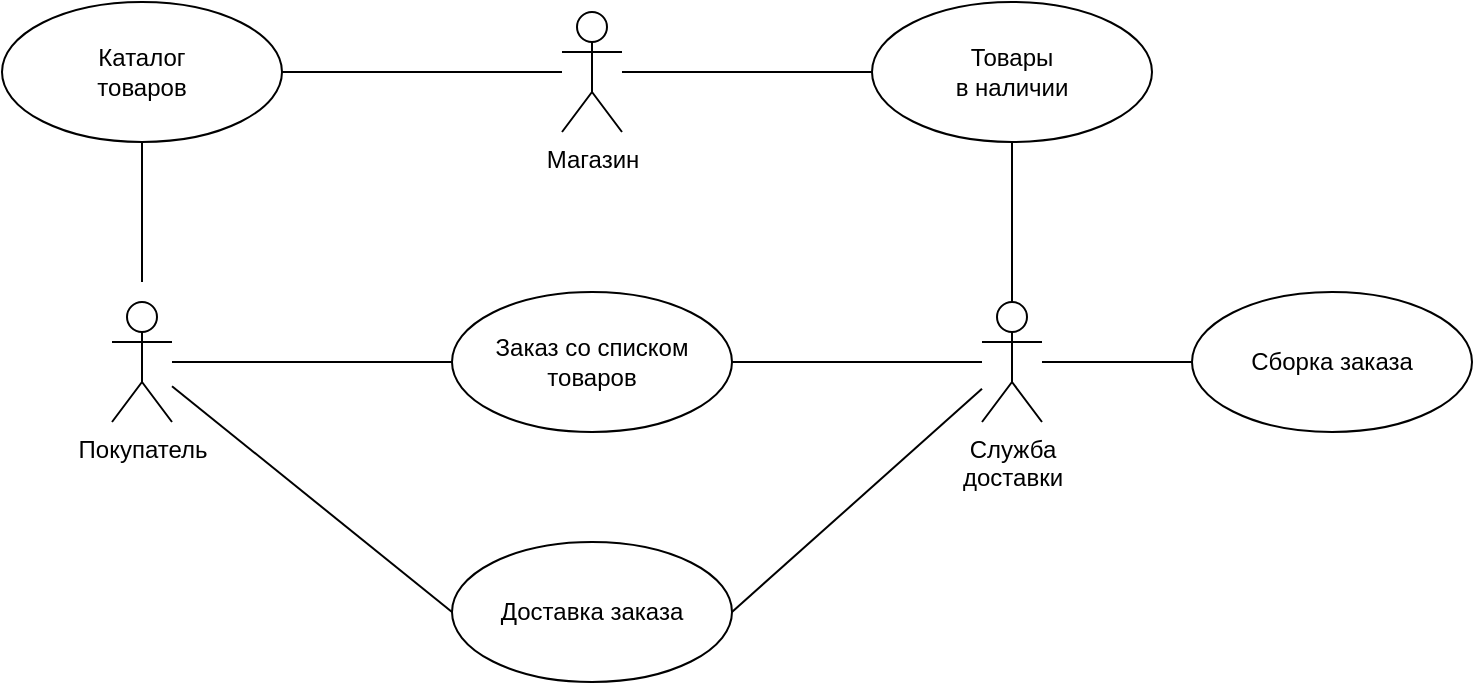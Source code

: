 <mxfile version="20.0.3" type="device" pages="3"><diagram id="8rBysFfT2WHtC3lFrhU-" name="Page-1"><mxGraphModel dx="2062" dy="780" grid="1" gridSize="10" guides="1" tooltips="1" connect="1" arrows="1" fold="1" page="1" pageScale="1" pageWidth="827" pageHeight="1169" math="0" shadow="0"><root><mxCell id="0"/><mxCell id="1" parent="0"/><mxCell id="14Vuzm4qawdLALpruXve-1" value="Покупатель" style="shape=umlActor;verticalLabelPosition=bottom;verticalAlign=top;html=1;outlineConnect=0;" vertex="1" parent="1"><mxGeometry x="90" y="380" width="30" height="60" as="geometry"/></mxCell><mxCell id="14Vuzm4qawdLALpruXve-2" value="&lt;div&gt;Служба&lt;/div&gt;&lt;div&gt;доставки&lt;/div&gt;" style="shape=umlActor;verticalLabelPosition=bottom;verticalAlign=top;html=1;outlineConnect=0;" vertex="1" parent="1"><mxGeometry x="525" y="380" width="30" height="60" as="geometry"/></mxCell><mxCell id="14Vuzm4qawdLALpruXve-3" value="Магазин" style="shape=umlActor;verticalLabelPosition=bottom;verticalAlign=top;html=1;outlineConnect=0;" vertex="1" parent="1"><mxGeometry x="315" y="235" width="30" height="60" as="geometry"/></mxCell><mxCell id="14Vuzm4qawdLALpruXve-8" value="&lt;div&gt;Каталог&lt;/div&gt;&lt;div&gt;товаров&lt;br&gt;&lt;/div&gt;" style="ellipse;whiteSpace=wrap;html=1;" vertex="1" parent="1"><mxGeometry x="35" y="230" width="140" height="70" as="geometry"/></mxCell><mxCell id="14Vuzm4qawdLALpruXve-18" value="" style="endArrow=none;html=1;rounded=0;entryX=0.5;entryY=1;entryDx=0;entryDy=0;" edge="1" parent="1" target="14Vuzm4qawdLALpruXve-8"><mxGeometry width="50" height="50" relative="1" as="geometry"><mxPoint x="105" y="370" as="sourcePoint"/><mxPoint x="190" y="370" as="targetPoint"/></mxGeometry></mxCell><mxCell id="14Vuzm4qawdLALpruXve-21" value="" style="endArrow=none;html=1;rounded=0;entryX=0;entryY=0.5;entryDx=0;entryDy=0;" edge="1" parent="1" source="14Vuzm4qawdLALpruXve-1" target="14Vuzm4qawdLALpruXve-22"><mxGeometry width="50" height="50" relative="1" as="geometry"><mxPoint x="130" y="410" as="sourcePoint"/><mxPoint x="195" y="410" as="targetPoint"/></mxGeometry></mxCell><mxCell id="14Vuzm4qawdLALpruXve-22" value="&lt;div&gt;Заказ со списком&lt;/div&gt;&lt;div&gt;товаров&lt;br&gt;&lt;/div&gt;" style="ellipse;whiteSpace=wrap;html=1;" vertex="1" parent="1"><mxGeometry x="260" y="375" width="140" height="70" as="geometry"/></mxCell><mxCell id="14Vuzm4qawdLALpruXve-23" value="&lt;div&gt;Товары&lt;br&gt;&lt;/div&gt;&lt;div&gt;в наличии&lt;/div&gt;" style="ellipse;whiteSpace=wrap;html=1;" vertex="1" parent="1"><mxGeometry x="470" y="230" width="140" height="70" as="geometry"/></mxCell><mxCell id="14Vuzm4qawdLALpruXve-24" value="" style="endArrow=none;html=1;rounded=0;entryX=0;entryY=0.5;entryDx=0;entryDy=0;" edge="1" parent="1" source="14Vuzm4qawdLALpruXve-3" target="14Vuzm4qawdLALpruXve-23"><mxGeometry width="50" height="50" relative="1" as="geometry"><mxPoint x="140" y="420" as="sourcePoint"/><mxPoint x="190" y="370" as="targetPoint"/></mxGeometry></mxCell><mxCell id="14Vuzm4qawdLALpruXve-25" value="" style="endArrow=none;html=1;rounded=0;entryX=0.5;entryY=1;entryDx=0;entryDy=0;exitX=0.5;exitY=0;exitDx=0;exitDy=0;exitPerimeter=0;" edge="1" parent="1" source="14Vuzm4qawdLALpruXve-2" target="14Vuzm4qawdLALpruXve-23"><mxGeometry width="50" height="50" relative="1" as="geometry"><mxPoint x="140" y="420" as="sourcePoint"/><mxPoint x="190" y="370" as="targetPoint"/></mxGeometry></mxCell><mxCell id="14Vuzm4qawdLALpruXve-27" value="" style="endArrow=none;html=1;rounded=0;entryX=1;entryY=0.5;entryDx=0;entryDy=0;" edge="1" parent="1" source="14Vuzm4qawdLALpruXve-2" target="14Vuzm4qawdLALpruXve-22"><mxGeometry width="50" height="50" relative="1" as="geometry"><mxPoint x="510" y="410" as="sourcePoint"/><mxPoint x="190" y="370" as="targetPoint"/></mxGeometry></mxCell><mxCell id="14Vuzm4qawdLALpruXve-31" value="Доставка заказа" style="ellipse;whiteSpace=wrap;html=1;" vertex="1" parent="1"><mxGeometry x="260" y="500" width="140" height="70" as="geometry"/></mxCell><mxCell id="14Vuzm4qawdLALpruXve-32" value="" style="endArrow=none;html=1;rounded=0;entryX=1;entryY=0.5;entryDx=0;entryDy=0;" edge="1" parent="1" source="14Vuzm4qawdLALpruXve-2" target="14Vuzm4qawdLALpruXve-31"><mxGeometry width="50" height="50" relative="1" as="geometry"><mxPoint x="140" y="420" as="sourcePoint"/><mxPoint x="190" y="370" as="targetPoint"/></mxGeometry></mxCell><mxCell id="14Vuzm4qawdLALpruXve-33" value="" style="endArrow=none;html=1;rounded=0;entryX=0;entryY=0.5;entryDx=0;entryDy=0;" edge="1" parent="1" source="14Vuzm4qawdLALpruXve-1" target="14Vuzm4qawdLALpruXve-31"><mxGeometry width="50" height="50" relative="1" as="geometry"><mxPoint x="535" y="433.393" as="sourcePoint"/><mxPoint x="410" y="545" as="targetPoint"/></mxGeometry></mxCell><mxCell id="14Vuzm4qawdLALpruXve-34" value="Сборка заказа" style="ellipse;whiteSpace=wrap;html=1;" vertex="1" parent="1"><mxGeometry x="630" y="375" width="140" height="70" as="geometry"/></mxCell><mxCell id="14Vuzm4qawdLALpruXve-36" value="" style="endArrow=none;html=1;rounded=0;entryX=0;entryY=0.5;entryDx=0;entryDy=0;" edge="1" parent="1" source="14Vuzm4qawdLALpruXve-2" target="14Vuzm4qawdLALpruXve-34"><mxGeometry width="50" height="50" relative="1" as="geometry"><mxPoint x="560" y="410" as="sourcePoint"/><mxPoint x="190" y="370" as="targetPoint"/></mxGeometry></mxCell><mxCell id="14Vuzm4qawdLALpruXve-37" value="" style="endArrow=none;html=1;rounded=0;exitX=1;exitY=0.5;exitDx=0;exitDy=0;" edge="1" parent="1" source="14Vuzm4qawdLALpruXve-8" target="14Vuzm4qawdLALpruXve-3"><mxGeometry width="50" height="50" relative="1" as="geometry"><mxPoint x="140" y="420" as="sourcePoint"/><mxPoint x="190" y="370" as="targetPoint"/></mxGeometry></mxCell></root></mxGraphModel></diagram><diagram id="angnFUPjomu84wiu-e_D" name="Page-2"><mxGraphModel dx="1178" dy="446" grid="1" gridSize="10" guides="1" tooltips="1" connect="1" arrows="1" fold="1" page="1" pageScale="1" pageWidth="827" pageHeight="1169" math="0" shadow="0"><root><mxCell id="0"/><mxCell id="1" parent="0"/><mxCell id="VgDkhWw2Le8pVVbuOSuZ-1" value="" style="shape=umlActor;verticalLabelPosition=bottom;verticalAlign=top;html=1;outlineConnect=0;" vertex="1" parent="1"><mxGeometry x="65" y="30" width="30" height="60" as="geometry"/></mxCell><mxCell id="VgDkhWw2Le8pVVbuOSuZ-19" value="" style="endArrow=none;dashed=1;html=1;rounded=0;" edge="1" parent="1" target="VgDkhWw2Le8pVVbuOSuZ-1"><mxGeometry width="50" height="50" relative="1" as="geometry"><mxPoint x="80" y="440" as="sourcePoint"/><mxPoint x="250" y="220" as="targetPoint"/></mxGeometry></mxCell><mxCell id="VgDkhWw2Le8pVVbuOSuZ-20" value="&lt;div&gt;Каталог товаров&lt;br&gt;&lt;/div&gt;" style="rounded=0;whiteSpace=wrap;html=1;" vertex="1" parent="1"><mxGeometry x="147.5" y="45" width="105" height="30" as="geometry"/></mxCell><mxCell id="VgDkhWw2Le8pVVbuOSuZ-21" value="" style="endArrow=none;dashed=1;html=1;rounded=0;startArrow=none;" edge="1" parent="1" source="VgDkhWw2Le8pVVbuOSuZ-22"><mxGeometry width="50" height="50" relative="1" as="geometry"><mxPoint x="199.5" y="677.857" as="sourcePoint"/><mxPoint x="199.5" y="75" as="targetPoint"/></mxGeometry></mxCell><mxCell id="VgDkhWw2Le8pVVbuOSuZ-22" value="" style="rounded=0;whiteSpace=wrap;html=1;" vertex="1" parent="1"><mxGeometry x="195" y="120" width="10" height="60" as="geometry"/></mxCell><mxCell id="VgDkhWw2Le8pVVbuOSuZ-23" value="" style="endArrow=none;dashed=1;html=1;rounded=0;" edge="1" parent="1" target="VgDkhWw2Le8pVVbuOSuZ-22"><mxGeometry width="50" height="50" relative="1" as="geometry"><mxPoint x="200" y="440" as="sourcePoint"/><mxPoint x="199.5" y="75" as="targetPoint"/></mxGeometry></mxCell><mxCell id="VgDkhWw2Le8pVVbuOSuZ-24" value="" style="endArrow=classic;html=1;rounded=0;entryX=0;entryY=0;entryDx=0;entryDy=0;" edge="1" parent="1" target="VgDkhWw2Le8pVVbuOSuZ-22"><mxGeometry width="50" height="50" relative="1" as="geometry"><mxPoint x="80" y="120" as="sourcePoint"/><mxPoint x="240" y="180" as="targetPoint"/></mxGeometry></mxCell><mxCell id="VgDkhWw2Le8pVVbuOSuZ-25" value="Поиск товаров" style="text;html=1;align=center;verticalAlign=middle;resizable=0;points=[];autosize=1;strokeColor=none;fillColor=none;" vertex="1" parent="1"><mxGeometry x="85" y="96" width="110" height="30" as="geometry"/></mxCell><mxCell id="nSQ0ay6rEQVLn6DWmO5c-6" value="" style="endArrow=open;endSize=12;dashed=1;html=1;rounded=0;exitX=0;exitY=1;exitDx=0;exitDy=0;" edge="1" parent="1" source="VgDkhWw2Le8pVVbuOSuZ-22"><mxGeometry width="160" relative="1" as="geometry"><mxPoint x="190" y="180" as="sourcePoint"/><mxPoint x="80" y="180" as="targetPoint"/></mxGeometry></mxCell><mxCell id="nSQ0ay6rEQVLn6DWmO5c-7" value="Блок приема заказов" style="rounded=0;whiteSpace=wrap;html=1;" vertex="1" parent="1"><mxGeometry x="270" y="45" width="105" height="30" as="geometry"/></mxCell><mxCell id="nSQ0ay6rEQVLn6DWmO5c-8" value="" style="endArrow=none;dashed=1;html=1;rounded=0;" edge="1" parent="1"><mxGeometry width="50" height="50" relative="1" as="geometry"><mxPoint x="320" y="440" as="sourcePoint"/><mxPoint x="320.472" y="75" as="targetPoint"/></mxGeometry></mxCell><mxCell id="nSQ0ay6rEQVLn6DWmO5c-9" value="" style="endArrow=classic;html=1;rounded=0;entryX=0;entryY=0;entryDx=0;entryDy=0;" edge="1" parent="1" target="nSQ0ay6rEQVLn6DWmO5c-12"><mxGeometry width="50" height="50" relative="1" as="geometry"><mxPoint x="80" y="200" as="sourcePoint"/><mxPoint x="320" y="200" as="targetPoint"/></mxGeometry></mxCell><mxCell id="nSQ0ay6rEQVLn6DWmO5c-10" value="Отправка заказа" style="text;html=1;align=center;verticalAlign=middle;resizable=0;points=[];autosize=1;strokeColor=none;fillColor=none;" vertex="1" parent="1"><mxGeometry x="200" y="175" width="120" height="30" as="geometry"/></mxCell><mxCell id="nSQ0ay6rEQVLn6DWmO5c-12" value="" style="rounded=0;whiteSpace=wrap;html=1;" vertex="1" parent="1"><mxGeometry x="315.5" y="200" width="10" height="70" as="geometry"/></mxCell><mxCell id="nSQ0ay6rEQVLn6DWmO5c-13" value="&lt;div&gt;Создать&lt;/div&gt;&lt;div&gt;заказ&lt;/div&gt;" style="rounded=0;whiteSpace=wrap;html=1;" vertex="1" parent="1"><mxGeometry x="389" y="45" width="50" height="30" as="geometry"/></mxCell><mxCell id="nSQ0ay6rEQVLn6DWmO5c-14" value="" style="endArrow=none;dashed=1;html=1;rounded=0;startArrow=none;" edge="1" parent="1" source="nSQ0ay6rEQVLn6DWmO5c-15"><mxGeometry width="50" height="50" relative="1" as="geometry"><mxPoint x="413.71" y="569.997" as="sourcePoint"/><mxPoint x="414.182" y="72.14" as="targetPoint"/></mxGeometry></mxCell><mxCell id="nSQ0ay6rEQVLn6DWmO5c-15" value="" style="rounded=0;whiteSpace=wrap;html=1;" vertex="1" parent="1"><mxGeometry x="409" y="210" width="10" height="30" as="geometry"/></mxCell><mxCell id="nSQ0ay6rEQVLn6DWmO5c-16" value="" style="endArrow=none;dashed=1;html=1;rounded=0;" edge="1" parent="1" target="nSQ0ay6rEQVLn6DWmO5c-15"><mxGeometry width="50" height="50" relative="1" as="geometry"><mxPoint x="414" y="440" as="sourcePoint"/><mxPoint x="414.182" y="72.14" as="targetPoint"/></mxGeometry></mxCell><mxCell id="nSQ0ay6rEQVLn6DWmO5c-17" value="" style="endArrow=classic;html=1;rounded=0;entryX=0;entryY=0;entryDx=0;entryDy=0;" edge="1" parent="1" target="nSQ0ay6rEQVLn6DWmO5c-15"><mxGeometry width="50" height="50" relative="1" as="geometry"><mxPoint x="326" y="210" as="sourcePoint"/><mxPoint x="405" y="210" as="targetPoint"/></mxGeometry></mxCell><mxCell id="nSQ0ay6rEQVLn6DWmO5c-18" value="" style="endArrow=open;endSize=12;dashed=1;html=1;rounded=0;exitX=0;exitY=1;exitDx=0;exitDy=0;entryX=1.05;entryY=0.559;entryDx=0;entryDy=0;entryPerimeter=0;" edge="1" parent="1" source="nSQ0ay6rEQVLn6DWmO5c-15" target="nSQ0ay6rEQVLn6DWmO5c-12"><mxGeometry width="160" relative="1" as="geometry"><mxPoint x="205" y="190" as="sourcePoint"/><mxPoint x="90" y="190" as="targetPoint"/></mxGeometry></mxCell><mxCell id="nSQ0ay6rEQVLn6DWmO5c-19" value="Служба доставки" style="rounded=0;whiteSpace=wrap;html=1;" vertex="1" parent="1"><mxGeometry x="453" y="45" width="56" height="30" as="geometry"/></mxCell><mxCell id="nSQ0ay6rEQVLn6DWmO5c-20" value="" style="endArrow=none;dashed=1;html=1;rounded=0;startArrow=none;entryX=0.5;entryY=1;entryDx=0;entryDy=0;" edge="1" parent="1" source="nSQ0ay6rEQVLn6DWmO5c-21" target="nSQ0ay6rEQVLn6DWmO5c-19"><mxGeometry width="50" height="50" relative="1" as="geometry"><mxPoint x="480" y="596.857" as="sourcePoint"/><mxPoint x="479" y="70" as="targetPoint"/></mxGeometry></mxCell><mxCell id="nSQ0ay6rEQVLn6DWmO5c-21" value="" style="rounded=0;whiteSpace=wrap;html=1;" vertex="1" parent="1"><mxGeometry x="475" y="270" width="10" height="140" as="geometry"/></mxCell><mxCell id="nSQ0ay6rEQVLn6DWmO5c-22" value="" style="endArrow=none;dashed=1;html=1;rounded=0;startArrow=none;entryX=0.5;entryY=1;entryDx=0;entryDy=0;" edge="1" parent="1" target="nSQ0ay6rEQVLn6DWmO5c-21"><mxGeometry width="50" height="50" relative="1" as="geometry"><mxPoint x="480" y="440" as="sourcePoint"/><mxPoint x="479" y="75" as="targetPoint"/></mxGeometry></mxCell><mxCell id="nSQ0ay6rEQVLn6DWmO5c-23" value="Товары в магазине" style="rounded=0;whiteSpace=wrap;html=1;" vertex="1" parent="1"><mxGeometry x="605" y="45" width="70" height="30" as="geometry"/></mxCell><mxCell id="nSQ0ay6rEQVLn6DWmO5c-24" value="" style="endArrow=classic;html=1;rounded=0;entryX=0;entryY=0;entryDx=0;entryDy=0;exitX=1;exitY=1;exitDx=0;exitDy=0;" edge="1" parent="1" source="nSQ0ay6rEQVLn6DWmO5c-12" target="nSQ0ay6rEQVLn6DWmO5c-21"><mxGeometry width="50" height="50" relative="1" as="geometry"><mxPoint x="326" y="271" as="sourcePoint"/><mxPoint x="409" y="271" as="targetPoint"/></mxGeometry></mxCell><mxCell id="nSQ0ay6rEQVLn6DWmO5c-25" value="" style="endArrow=none;dashed=1;html=1;rounded=0;entryX=0.5;entryY=1;entryDx=0;entryDy=0;startArrow=none;" edge="1" parent="1" source="nSQ0ay6rEQVLn6DWmO5c-26" target="nSQ0ay6rEQVLn6DWmO5c-23"><mxGeometry width="50" height="50" relative="1" as="geometry"><mxPoint x="669.71" y="572.857" as="sourcePoint"/><mxPoint x="670.182" y="75" as="targetPoint"/></mxGeometry></mxCell><mxCell id="nSQ0ay6rEQVLn6DWmO5c-26" value="" style="rounded=0;whiteSpace=wrap;html=1;" vertex="1" parent="1"><mxGeometry x="635" y="281" width="10" height="49" as="geometry"/></mxCell><mxCell id="nSQ0ay6rEQVLn6DWmO5c-27" value="" style="endArrow=none;dashed=1;html=1;rounded=0;entryX=0.5;entryY=1;entryDx=0;entryDy=0;" edge="1" parent="1" target="nSQ0ay6rEQVLn6DWmO5c-26"><mxGeometry width="50" height="50" relative="1" as="geometry"><mxPoint x="640" y="440" as="sourcePoint"/><mxPoint x="560" y="75" as="targetPoint"/></mxGeometry></mxCell><mxCell id="nSQ0ay6rEQVLn6DWmO5c-28" value="" style="endArrow=classic;html=1;rounded=0;" edge="1" parent="1"><mxGeometry width="50" height="50" relative="1" as="geometry"><mxPoint x="485" y="281" as="sourcePoint"/><mxPoint x="555" y="281" as="targetPoint"/><Array as="points"><mxPoint x="515" y="281"/></Array></mxGeometry></mxCell><mxCell id="nSQ0ay6rEQVLn6DWmO5c-30" value="Передача заказа" style="text;html=1;align=center;verticalAlign=middle;resizable=0;points=[];autosize=1;strokeColor=none;fillColor=none;" vertex="1" parent="1"><mxGeometry x="345" y="247" width="120" height="30" as="geometry"/></mxCell><mxCell id="nSQ0ay6rEQVLn6DWmO5c-31" value="" style="endArrow=open;endSize=12;dashed=1;html=1;rounded=0;entryX=1.05;entryY=0.559;entryDx=0;entryDy=0;entryPerimeter=0;" edge="1" parent="1"><mxGeometry width="160" relative="1" as="geometry"><mxPoint x="642" y="330" as="sourcePoint"/><mxPoint x="567" y="330" as="targetPoint"/></mxGeometry></mxCell><mxCell id="nSQ0ay6rEQVLn6DWmO5c-32" value="&lt;div&gt;Поиск&lt;/div&gt;&lt;div&gt;товаров в &lt;br&gt;&lt;/div&gt;&lt;div&gt;наличии&lt;br&gt;&lt;/div&gt;" style="text;html=1;align=center;verticalAlign=middle;resizable=0;points=[];autosize=1;strokeColor=none;fillColor=none;" vertex="1" parent="1"><mxGeometry x="557" y="226" width="80" height="60" as="geometry"/></mxCell><mxCell id="nSQ0ay6rEQVLn6DWmO5c-33" value="Сборка заказа" style="rounded=0;whiteSpace=wrap;html=1;" vertex="1" parent="1"><mxGeometry x="534" y="45" width="56" height="30" as="geometry"/></mxCell><mxCell id="nSQ0ay6rEQVLn6DWmO5c-34" value="" style="endArrow=none;dashed=1;html=1;rounded=0;entryX=0.5;entryY=1;entryDx=0;entryDy=0;startArrow=none;" edge="1" parent="1" target="nSQ0ay6rEQVLn6DWmO5c-33"><mxGeometry width="50" height="50" relative="1" as="geometry"><mxPoint x="560" y="440" as="sourcePoint"/><mxPoint x="680" y="85" as="targetPoint"/></mxGeometry></mxCell><mxCell id="nSQ0ay6rEQVLn6DWmO5c-35" value="" style="rounded=0;whiteSpace=wrap;html=1;" vertex="1" parent="1"><mxGeometry x="557" y="281" width="10" height="79" as="geometry"/></mxCell><mxCell id="nSQ0ay6rEQVLn6DWmO5c-36" value="" style="endArrow=classic;html=1;rounded=0;" edge="1" parent="1"><mxGeometry width="50" height="50" relative="1" as="geometry"><mxPoint x="567" y="281" as="sourcePoint"/><mxPoint x="637" y="281" as="targetPoint"/><Array as="points"><mxPoint x="597" y="281"/></Array></mxGeometry></mxCell><mxCell id="nSQ0ay6rEQVLn6DWmO5c-38" value="" style="endArrow=open;endSize=12;dashed=1;html=1;rounded=0;entryX=1.05;entryY=0.559;entryDx=0;entryDy=0;entryPerimeter=0;" edge="1" parent="1"><mxGeometry width="160" relative="1" as="geometry"><mxPoint x="560" y="360" as="sourcePoint"/><mxPoint x="485" y="360" as="targetPoint"/></mxGeometry></mxCell><mxCell id="nSQ0ay6rEQVLn6DWmO5c-40" value="" style="endArrow=open;endSize=12;dashed=1;html=1;rounded=0;exitX=0;exitY=1;exitDx=0;exitDy=0;" edge="1" parent="1" source="nSQ0ay6rEQVLn6DWmO5c-21"><mxGeometry width="160" relative="1" as="geometry"><mxPoint x="570" y="370" as="sourcePoint"/><mxPoint x="80" y="410" as="targetPoint"/></mxGeometry></mxCell><mxCell id="nSQ0ay6rEQVLn6DWmO5c-41" value="&lt;div&gt;список&lt;/div&gt;&lt;div&gt;товаров&lt;/div&gt;" style="text;html=1;align=center;verticalAlign=middle;resizable=0;points=[];autosize=1;strokeColor=none;fillColor=none;" vertex="1" parent="1"><mxGeometry x="485" y="241" width="70" height="40" as="geometry"/></mxCell></root></mxGraphModel></diagram><diagram id="L8dXPR0ymQN-BZB__0WM" name="Page-3"><mxGraphModel dx="2062" dy="780" grid="1" gridSize="10" guides="1" tooltips="1" connect="1" arrows="1" fold="1" page="1" pageScale="1" pageWidth="827" pageHeight="1169" math="0" shadow="0"><root><mxCell id="0"/><mxCell id="1" parent="0"/><mxCell id="vx0MsSQc7HN9Y2ylQe4a-2" value="Product" style="swimlane;fontStyle=1;align=center;verticalAlign=top;childLayout=stackLayout;horizontal=1;startSize=26;horizontalStack=0;resizeParent=1;resizeParentMax=0;resizeLast=0;collapsible=1;marginBottom=0;" vertex="1" parent="1"><mxGeometry x="330" y="290" width="160" height="60" as="geometry"/></mxCell><mxCell id="vx0MsSQc7HN9Y2ylQe4a-3" value="Name: string&#xA;Cost: double&#xA;" style="text;strokeColor=none;fillColor=none;align=left;verticalAlign=top;spacingLeft=4;spacingRight=4;overflow=hidden;rotatable=0;points=[[0,0.5],[1,0.5]];portConstraint=eastwest;" vertex="1" parent="vx0MsSQc7HN9Y2ylQe4a-2"><mxGeometry y="26" width="160" height="34" as="geometry"/></mxCell><mxCell id="vx0MsSQc7HN9Y2ylQe4a-6" value="Order" style="swimlane;fontStyle=1;align=center;verticalAlign=top;childLayout=stackLayout;horizontal=1;startSize=26;horizontalStack=0;resizeParent=1;resizeParentMax=0;resizeLast=0;collapsible=1;marginBottom=0;" vertex="1" parent="1"><mxGeometry x="130" y="290" width="160" height="60" as="geometry"/></mxCell><mxCell id="vx0MsSQc7HN9Y2ylQe4a-7" value="Products: List&lt;Product&gt;&#xA;Number: Int&#xA;&#xA;" style="text;strokeColor=none;fillColor=none;align=left;verticalAlign=top;spacingLeft=4;spacingRight=4;overflow=hidden;rotatable=0;points=[[0,0.5],[1,0.5]];portConstraint=eastwest;" vertex="1" parent="vx0MsSQc7HN9Y2ylQe4a-6"><mxGeometry y="26" width="160" height="34" as="geometry"/></mxCell><mxCell id="BO7S427dgX6f-FQvDNzz-1" value="Person" style="swimlane;fontStyle=1;align=center;verticalAlign=top;childLayout=stackLayout;horizontal=1;startSize=26;horizontalStack=0;resizeParent=1;resizeParentMax=0;resizeLast=0;collapsible=1;marginBottom=0;" vertex="1" parent="1"><mxGeometry x="317" y="30" width="160" height="80" as="geometry"/></mxCell><mxCell id="BO7S427dgX6f-FQvDNzz-2" value="Name: string&#xA;LastName: string&#xA;Age: int&#xA;&#xA;" style="text;strokeColor=none;fillColor=none;align=left;verticalAlign=top;spacingLeft=4;spacingRight=4;overflow=hidden;rotatable=0;points=[[0,0.5],[1,0.5]];portConstraint=eastwest;" vertex="1" parent="BO7S427dgX6f-FQvDNzz-1"><mxGeometry y="26" width="160" height="54" as="geometry"/></mxCell><mxCell id="BO7S427dgX6f-FQvDNzz-5" value="Сustomer" style="swimlane;fontStyle=1;align=center;verticalAlign=top;childLayout=stackLayout;horizontal=1;startSize=26;horizontalStack=0;resizeParent=1;resizeParentMax=0;resizeLast=0;collapsible=1;marginBottom=0;" vertex="1" parent="1"><mxGeometry x="90" y="170" width="160" height="86" as="geometry"/></mxCell><mxCell id="BO7S427dgX6f-FQvDNzz-6" value="Money: double" style="text;strokeColor=none;fillColor=none;align=left;verticalAlign=top;spacingLeft=4;spacingRight=4;overflow=hidden;rotatable=0;points=[[0,0.5],[1,0.5]];portConstraint=eastwest;" vertex="1" parent="BO7S427dgX6f-FQvDNzz-5"><mxGeometry y="26" width="160" height="26" as="geometry"/></mxCell><mxCell id="BO7S427dgX6f-FQvDNzz-7" value="" style="line;strokeWidth=1;fillColor=none;align=left;verticalAlign=middle;spacingTop=-1;spacingLeft=3;spacingRight=3;rotatable=0;labelPosition=right;points=[];portConstraint=eastwest;" vertex="1" parent="BO7S427dgX6f-FQvDNzz-5"><mxGeometry y="52" width="160" height="8" as="geometry"/></mxCell><mxCell id="BO7S427dgX6f-FQvDNzz-8" value="MakeOrder(): List&lt;Product&gt;" style="text;strokeColor=none;fillColor=none;align=left;verticalAlign=top;spacingLeft=4;spacingRight=4;overflow=hidden;rotatable=0;points=[[0,0.5],[1,0.5]];portConstraint=eastwest;" vertex="1" parent="BO7S427dgX6f-FQvDNzz-5"><mxGeometry y="60" width="160" height="26" as="geometry"/></mxCell><mxCell id="BO7S427dgX6f-FQvDNzz-16" value="" style="endArrow=block;html=1;rounded=0;endFill=0;entryX=0.519;entryY=1.019;entryDx=0;entryDy=0;entryPerimeter=0;exitX=0.5;exitY=0;exitDx=0;exitDy=0;" edge="1" parent="1" source="BO7S427dgX6f-FQvDNzz-5" target="BO7S427dgX6f-FQvDNzz-2"><mxGeometry width="50" height="50" relative="1" as="geometry"><mxPoint x="390" y="330" as="sourcePoint"/><mxPoint x="440" y="280" as="targetPoint"/><Array as="points"><mxPoint x="170" y="140"/><mxPoint x="400" y="140"/></Array></mxGeometry></mxCell><mxCell id="BO7S427dgX6f-FQvDNzz-17" value="Courier" style="swimlane;fontStyle=1;align=center;verticalAlign=top;childLayout=stackLayout;horizontal=1;startSize=26;horizontalStack=0;resizeParent=1;resizeParentMax=0;resizeLast=0;collapsible=1;marginBottom=0;" vertex="1" parent="1"><mxGeometry x="500" y="170" width="200" height="110" as="geometry"/></mxCell><mxCell id="BO7S427dgX6f-FQvDNzz-18" value="TravelTime: int&#xA;CurrentOrder: Order" style="text;strokeColor=none;fillColor=none;align=left;verticalAlign=top;spacingLeft=4;spacingRight=4;overflow=hidden;rotatable=0;points=[[0,0.5],[1,0.5]];portConstraint=eastwest;" vertex="1" parent="BO7S427dgX6f-FQvDNzz-17"><mxGeometry y="26" width="200" height="34" as="geometry"/></mxCell><mxCell id="BO7S427dgX6f-FQvDNzz-19" value="" style="line;strokeWidth=1;fillColor=none;align=left;verticalAlign=middle;spacingTop=-1;spacingLeft=3;spacingRight=3;rotatable=0;labelPosition=right;points=[];portConstraint=eastwest;" vertex="1" parent="BO7S427dgX6f-FQvDNzz-17"><mxGeometry y="60" width="200" height="8" as="geometry"/></mxCell><mxCell id="BO7S427dgX6f-FQvDNzz-20" value="CollectOrder(List&lt;Product&gt;): Order&#xA;Delivery(TravelTime):&#xA; " style="text;strokeColor=none;fillColor=none;align=left;verticalAlign=top;spacingLeft=4;spacingRight=4;overflow=hidden;rotatable=0;points=[[0,0.5],[1,0.5]];portConstraint=eastwest;" vertex="1" parent="BO7S427dgX6f-FQvDNzz-17"><mxGeometry y="68" width="200" height="42" as="geometry"/></mxCell><mxCell id="BO7S427dgX6f-FQvDNzz-21" value="" style="endArrow=none;html=1;rounded=0;endFill=0;exitX=0.5;exitY=0;exitDx=0;exitDy=0;" edge="1" parent="1" source="BO7S427dgX6f-FQvDNzz-17"><mxGeometry width="50" height="50" relative="1" as="geometry"><mxPoint x="180" y="180" as="sourcePoint"/><mxPoint x="397" y="140" as="targetPoint"/><Array as="points"><mxPoint x="600" y="140"/><mxPoint x="400" y="140"/></Array></mxGeometry></mxCell><mxCell id="BO7S427dgX6f-FQvDNzz-23" value="" style="endArrow=none;html=1;rounded=0;entryX=1;entryY=0.5;entryDx=0;entryDy=0;" edge="1" parent="1" target="vx0MsSQc7HN9Y2ylQe4a-6"><mxGeometry width="50" height="50" relative="1" as="geometry"><mxPoint x="330" y="320" as="sourcePoint"/><mxPoint x="440" y="280" as="targetPoint"/></mxGeometry></mxCell></root></mxGraphModel></diagram></mxfile>